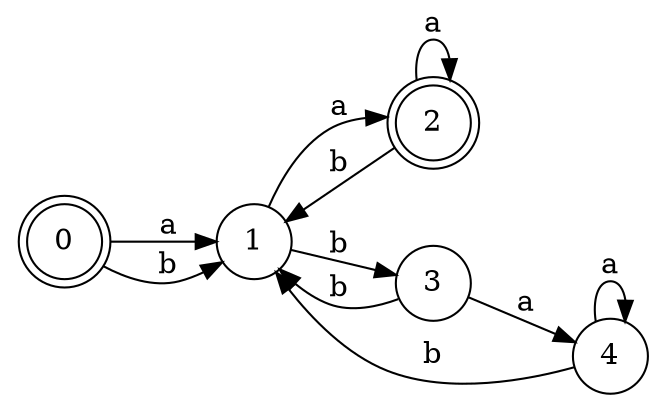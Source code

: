 digraph n4_1 {
__start0 [label="" shape="none"];

rankdir=LR;
size="8,5";

s0 [style="rounded,filled", color="black", fillcolor="white" shape="doublecircle", label="0"];
s1 [style="filled", color="black", fillcolor="white" shape="circle", label="1"];
s2 [style="rounded,filled", color="black", fillcolor="white" shape="doublecircle", label="2"];
s3 [style="filled", color="black", fillcolor="white" shape="circle", label="3"];
s4 [style="filled", color="black", fillcolor="white" shape="circle", label="4"];
s0 -> s1 [label="a"];
s0 -> s1 [label="b"];
s1 -> s2 [label="a"];
s1 -> s3 [label="b"];
s2 -> s2 [label="a"];
s2 -> s1 [label="b"];
s3 -> s4 [label="a"];
s3 -> s1 [label="b"];
s4 -> s4 [label="a"];
s4 -> s1 [label="b"];

}